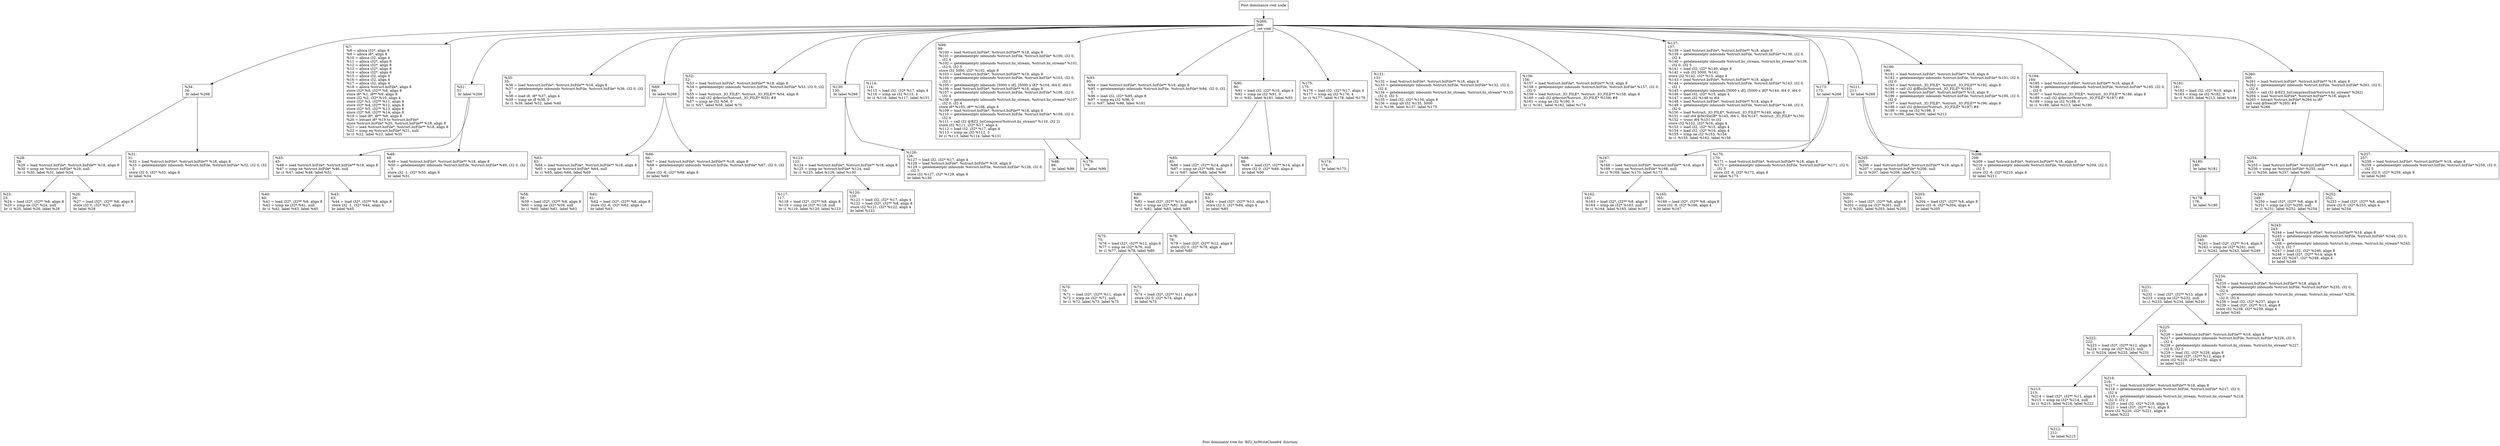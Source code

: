 digraph "Post dominator tree for 'BZ2_bzWriteClose64' function" {
	label="Post dominator tree for 'BZ2_bzWriteClose64' function";

	Node0x16245c0 [shape=record,label="{Post dominance root node}"];
	Node0x16245c0 -> Node0x161d800;
	Node0x161d800 [shape=record,label="{%266:\l266:                                              \l  ret void\l}"];
	Node0x161d800 -> Node0x1257e20;
	Node0x161d800 -> Node0x161c270;
	Node0x161d800 -> Node0x15ca900;
	Node0x161d800 -> Node0x1482810;
	Node0x161d800 -> Node0x12f9a50;
	Node0x161d800 -> Node0x15be6f0;
	Node0x161d800 -> Node0x15f4880;
	Node0x161d800 -> Node0x1526f60;
	Node0x161d800 -> Node0x1544270;
	Node0x161d800 -> Node0x152c170;
	Node0x161d800 -> Node0x1308c60;
	Node0x161d800 -> Node0x1539b20;
	Node0x161d800 -> Node0x152c750;
	Node0x161d800 -> Node0x12f8a00;
	Node0x161d800 -> Node0x15383e0;
	Node0x161d800 -> Node0x152bdf0;
	Node0x161d800 -> Node0x147f8c0;
	Node0x161d800 -> Node0x15cd230;
	Node0x161d800 -> Node0x15d5210;
	Node0x161d800 -> Node0x1448770;
	Node0x161d800 -> Node0x1359460;
	Node0x1257e20 [shape=record,label="{%34:\l34:                                               \l  br label %266\l}"];
	Node0x1257e20 -> Node0x15fe0a0;
	Node0x1257e20 -> Node0x148f800;
	Node0x15fe0a0 [shape=record,label="{%28:\l28:                                               \l  %29 = load %struct.bzFile*, %struct.bzFile** %18, align 8\l  %30 = icmp ne %struct.bzFile* %29, null\l  br i1 %30, label %31, label %34\l}"];
	Node0x15fe0a0 -> Node0x15f8700;
	Node0x15fe0a0 -> Node0x14dd0a0;
	Node0x15f8700 [shape=record,label="{%23:\l23:                                               \l  %24 = load i32*, i32** %8, align 8\l  %25 = icmp ne i32* %24, null\l  br i1 %25, label %26, label %28\l}"];
	Node0x14dd0a0 [shape=record,label="{%26:\l26:                                               \l  %27 = load i32*, i32** %8, align 8\l  store i32 0, i32* %27, align 4\l  br label %28\l}"];
	Node0x148f800 [shape=record,label="{%31:\l31:                                               \l  %32 = load %struct.bzFile*, %struct.bzFile** %18, align 8\l  %33 = getelementptr inbounds %struct.bzFile, %struct.bzFile* %32, i32 0, i32\l... 5\l  store i32 0, i32* %33, align 8\l  br label %34\l}"];
	Node0x161c270 [shape=record,label="{%7:\l  %8 = alloca i32*, align 8\l  %9 = alloca i8*, align 8\l  %10 = alloca i32, align 4\l  %11 = alloca i32*, align 8\l  %12 = alloca i32*, align 8\l  %13 = alloca i32*, align 8\l  %14 = alloca i32*, align 8\l  %15 = alloca i32, align 4\l  %16 = alloca i32, align 4\l  %17 = alloca i32, align 4\l  %18 = alloca %struct.bzFile*, align 8\l  store i32* %0, i32** %8, align 8\l  store i8* %1, i8** %9, align 8\l  store i32 %2, i32* %10, align 4\l  store i32* %3, i32** %11, align 8\l  store i32* %4, i32** %12, align 8\l  store i32* %5, i32** %13, align 8\l  store i32* %6, i32** %14, align 8\l  %19 = load i8*, i8** %9, align 8\l  %20 = bitcast i8* %19 to %struct.bzFile*\l  store %struct.bzFile* %20, %struct.bzFile** %18, align 8\l  %21 = load %struct.bzFile*, %struct.bzFile** %18, align 8\l  %22 = icmp eq %struct.bzFile* %21, null\l  br i1 %22, label %23, label %35\l}"];
	Node0x15ca900 [shape=record,label="{%51:\l51:                                               \l  br label %266\l}"];
	Node0x15ca900 -> Node0x1552d10;
	Node0x15ca900 -> Node0x155be40;
	Node0x1552d10 [shape=record,label="{%45:\l45:                                               \l  %46 = load %struct.bzFile*, %struct.bzFile** %18, align 8\l  %47 = icmp ne %struct.bzFile* %46, null\l  br i1 %47, label %48, label %51\l}"];
	Node0x1552d10 -> Node0x14b3f80;
	Node0x1552d10 -> Node0x1521790;
	Node0x14b3f80 [shape=record,label="{%40:\l40:                                               \l  %41 = load i32*, i32** %8, align 8\l  %42 = icmp ne i32* %41, null\l  br i1 %42, label %43, label %45\l}"];
	Node0x1521790 [shape=record,label="{%43:\l43:                                               \l  %44 = load i32*, i32** %8, align 8\l  store i32 -1, i32* %44, align 4\l  br label %45\l}"];
	Node0x155be40 [shape=record,label="{%48:\l48:                                               \l  %49 = load %struct.bzFile*, %struct.bzFile** %18, align 8\l  %50 = getelementptr inbounds %struct.bzFile, %struct.bzFile* %49, i32 0, i32\l... 5\l  store i32 -1, i32* %50, align 8\l  br label %51\l}"];
	Node0x1482810 [shape=record,label="{%35:\l35:                                               \l  %36 = load %struct.bzFile*, %struct.bzFile** %18, align 8\l  %37 = getelementptr inbounds %struct.bzFile, %struct.bzFile* %36, i32 0, i32\l... 3\l  %38 = load i8, i8* %37, align 4\l  %39 = icmp ne i8 %38, 0\l  br i1 %39, label %52, label %40\l}"];
	Node0x12f9a50 [shape=record,label="{%69:\l69:                                               \l  br label %266\l}"];
	Node0x12f9a50 -> Node0x15f14f0;
	Node0x12f9a50 -> Node0x1527540;
	Node0x15f14f0 [shape=record,label="{%63:\l63:                                               \l  %64 = load %struct.bzFile*, %struct.bzFile** %18, align 8\l  %65 = icmp ne %struct.bzFile* %64, null\l  br i1 %65, label %66, label %69\l}"];
	Node0x15f14f0 -> Node0x154f350;
	Node0x15f14f0 -> Node0x152c3d0;
	Node0x154f350 [shape=record,label="{%58:\l58:                                               \l  %59 = load i32*, i32** %8, align 8\l  %60 = icmp ne i32* %59, null\l  br i1 %60, label %61, label %63\l}"];
	Node0x152c3d0 [shape=record,label="{%61:\l61:                                               \l  %62 = load i32*, i32** %8, align 8\l  store i32 -6, i32* %62, align 4\l  br label %63\l}"];
	Node0x1527540 [shape=record,label="{%66:\l66:                                               \l  %67 = load %struct.bzFile*, %struct.bzFile** %18, align 8\l  %68 = getelementptr inbounds %struct.bzFile, %struct.bzFile* %67, i32 0, i32\l... 5\l  store i32 -6, i32* %68, align 8\l  br label %69\l}"];
	Node0x15be6f0 [shape=record,label="{%52:\l52:                                               \l  %53 = load %struct.bzFile*, %struct.bzFile** %18, align 8\l  %54 = getelementptr inbounds %struct.bzFile, %struct.bzFile* %53, i32 0, i32\l... 0\l  %55 = load %struct._IO_FILE*, %struct._IO_FILE** %54, align 8\l  %56 = call i32 @ferror(%struct._IO_FILE* %55) #8\l  %57 = icmp ne i32 %56, 0\l  br i1 %57, label %58, label %70\l}"];
	Node0x15f4880 [shape=record,label="{%130:\l130:                                              \l  br label %266\l}"];
	Node0x15f4880 -> Node0x1543780;
	Node0x15f4880 -> Node0x15eeb10;
	Node0x1543780 [shape=record,label="{%123:\l123:                                              \l  %124 = load %struct.bzFile*, %struct.bzFile** %18, align 8\l  %125 = icmp ne %struct.bzFile* %124, null\l  br i1 %125, label %126, label %130\l}"];
	Node0x1543780 -> Node0x15ebac0;
	Node0x1543780 -> Node0x150dff0;
	Node0x15ebac0 [shape=record,label="{%117:\l117:                                              \l  %118 = load i32*, i32** %8, align 8\l  %119 = icmp ne i32* %118, null\l  br i1 %119, label %120, label %123\l}"];
	Node0x150dff0 [shape=record,label="{%120:\l120:                                              \l  %121 = load i32, i32* %17, align 4\l  %122 = load i32*, i32** %8, align 8\l  store i32 %121, i32* %122, align 4\l  br label %123\l}"];
	Node0x15eeb10 [shape=record,label="{%126:\l126:                                              \l  %127 = load i32, i32* %17, align 4\l  %128 = load %struct.bzFile*, %struct.bzFile** %18, align 8\l  %129 = getelementptr inbounds %struct.bzFile, %struct.bzFile* %128, i32 0,\l... i32 5\l  store i32 %127, i32* %129, align 8\l  br label %130\l}"];
	Node0x1526f60 [shape=record,label="{%114:\l114:                                              \l  %115 = load i32, i32* %17, align 4\l  %116 = icmp ne i32 %115, 4\l  br i1 %116, label %117, label %131\l}"];
	Node0x1544270 [shape=record,label="{%99:\l99:                                               \l  %100 = load %struct.bzFile*, %struct.bzFile** %18, align 8\l  %101 = getelementptr inbounds %struct.bzFile, %struct.bzFile* %100, i32 0,\l... i32 4\l  %102 = getelementptr inbounds %struct.bz_stream, %struct.bz_stream* %101,\l... i32 0, i32 5\l  store i32 5000, i32* %102, align 8\l  %103 = load %struct.bzFile*, %struct.bzFile** %18, align 8\l  %104 = getelementptr inbounds %struct.bzFile, %struct.bzFile* %103, i32 0,\l... i32 1\l  %105 = getelementptr inbounds [5000 x i8], [5000 x i8]* %104, i64 0, i64 0\l  %106 = load %struct.bzFile*, %struct.bzFile** %18, align 8\l  %107 = getelementptr inbounds %struct.bzFile, %struct.bzFile* %106, i32 0,\l... i32 4\l  %108 = getelementptr inbounds %struct.bz_stream, %struct.bz_stream* %107,\l... i32 0, i32 4\l  store i8* %105, i8** %108, align 8\l  %109 = load %struct.bzFile*, %struct.bzFile** %18, align 8\l  %110 = getelementptr inbounds %struct.bzFile, %struct.bzFile* %109, i32 0,\l... i32 4\l  %111 = call i32 @BZ2_bzCompress(%struct.bz_stream* %110, i32 2)\l  store i32 %111, i32* %17, align 4\l  %112 = load i32, i32* %17, align 4\l  %113 = icmp ne i32 %112, 3\l  br i1 %113, label %114, label %131\l}"];
	Node0x1544270 -> Node0x1554160;
	Node0x1544270 -> Node0x1555f30;
	Node0x1554160 [shape=record,label="{%98:\l98:                                               \l  br label %99\l}"];
	Node0x1555f30 [shape=record,label="{%179:\l179:                                              \l  br label %99\l}"];
	Node0x152c170 [shape=record,label="{%93:\l93:                                               \l  %94 = load %struct.bzFile*, %struct.bzFile** %18, align 8\l  %95 = getelementptr inbounds %struct.bzFile, %struct.bzFile* %94, i32 0, i32\l... 5\l  %96 = load i32, i32* %95, align 8\l  %97 = icmp eq i32 %96, 0\l  br i1 %97, label %98, label %181\l}"];
	Node0x1308c60 [shape=record,label="{%90:\l90:                                               \l  %91 = load i32, i32* %10, align 4\l  %92 = icmp ne i32 %91, 0\l  br i1 %92, label %181, label %93\l}"];
	Node0x1308c60 -> Node0x15dec10;
	Node0x1308c60 -> Node0x15e8d20;
	Node0x15dec10 [shape=record,label="{%85:\l85:                                               \l  %86 = load i32*, i32** %14, align 8\l  %87 = icmp ne i32* %86, null\l  br i1 %87, label %88, label %90\l}"];
	Node0x15dec10 -> Node0x1560870;
	Node0x15dec10 -> Node0x14d29a0;
	Node0x1560870 [shape=record,label="{%80:\l80:                                               \l  %81 = load i32*, i32** %13, align 8\l  %82 = icmp ne i32* %81, null\l  br i1 %82, label %83, label %85\l}"];
	Node0x1560870 -> Node0x155f8c0;
	Node0x1560870 -> Node0x151ae70;
	Node0x155f8c0 [shape=record,label="{%75:\l75:                                               \l  %76 = load i32*, i32** %12, align 8\l  %77 = icmp ne i32* %76, null\l  br i1 %77, label %78, label %80\l}"];
	Node0x155f8c0 -> Node0x13ac930;
	Node0x155f8c0 -> Node0x1382470;
	Node0x13ac930 [shape=record,label="{%70:\l70:                                               \l  %71 = load i32*, i32** %11, align 8\l  %72 = icmp ne i32* %71, null\l  br i1 %72, label %73, label %75\l}"];
	Node0x1382470 [shape=record,label="{%73:\l73:                                               \l  %74 = load i32*, i32** %11, align 8\l  store i32 0, i32* %74, align 4\l  br label %75\l}"];
	Node0x151ae70 [shape=record,label="{%78:\l78:                                               \l  %79 = load i32*, i32** %12, align 8\l  store i32 0, i32* %79, align 4\l  br label %80\l}"];
	Node0x14d29a0 [shape=record,label="{%83:\l83:                                               \l  %84 = load i32*, i32** %13, align 8\l  store i32 0, i32* %84, align 4\l  br label %85\l}"];
	Node0x15e8d20 [shape=record,label="{%88:\l88:                                               \l  %89 = load i32*, i32** %14, align 8\l  store i32 0, i32* %89, align 4\l  br label %90\l}"];
	Node0x1539b20 [shape=record,label="{%175:\l175:                                              \l  %176 = load i32, i32* %17, align 4\l  %177 = icmp eq i32 %176, 4\l  br i1 %177, label %178, label %179\l}"];
	Node0x1539b20 -> Node0x1516740;
	Node0x1516740 [shape=record,label="{%174:\l174:                                              \l  br label %175\l}"];
	Node0x152c750 [shape=record,label="{%131:\l131:                                              \l  %132 = load %struct.bzFile*, %struct.bzFile** %18, align 8\l  %133 = getelementptr inbounds %struct.bzFile, %struct.bzFile* %132, i32 0,\l... i32 4\l  %134 = getelementptr inbounds %struct.bz_stream, %struct.bz_stream* %133,\l... i32 0, i32 5\l  %135 = load i32, i32* %134, align 8\l  %136 = icmp ult i32 %135, 5000\l  br i1 %136, label %137, label %175\l}"];
	Node0x12f8a00 [shape=record,label="{%156:\l156:                                              \l  %157 = load %struct.bzFile*, %struct.bzFile** %18, align 8\l  %158 = getelementptr inbounds %struct.bzFile, %struct.bzFile* %157, i32 0,\l... i32 0\l  %159 = load %struct._IO_FILE*, %struct._IO_FILE** %158, align 8\l  %160 = call i32 @ferror(%struct._IO_FILE* %159) #8\l  %161 = icmp ne i32 %160, 0\l  br i1 %161, label %162, label %174\l}"];
	Node0x15383e0 [shape=record,label="{%137:\l137:                                              \l  %138 = load %struct.bzFile*, %struct.bzFile** %18, align 8\l  %139 = getelementptr inbounds %struct.bzFile, %struct.bzFile* %138, i32 0,\l... i32 4\l  %140 = getelementptr inbounds %struct.bz_stream, %struct.bz_stream* %139,\l... i32 0, i32 5\l  %141 = load i32, i32* %140, align 8\l  %142 = sub i32 5000, %141\l  store i32 %142, i32* %15, align 4\l  %143 = load %struct.bzFile*, %struct.bzFile** %18, align 8\l  %144 = getelementptr inbounds %struct.bzFile, %struct.bzFile* %143, i32 0,\l... i32 1\l  %145 = getelementptr inbounds [5000 x i8], [5000 x i8]* %144, i64 0, i64 0\l  %146 = load i32, i32* %15, align 4\l  %147 = sext i32 %146 to i64\l  %148 = load %struct.bzFile*, %struct.bzFile** %18, align 8\l  %149 = getelementptr inbounds %struct.bzFile, %struct.bzFile* %148, i32 0,\l... i32 0\l  %150 = load %struct._IO_FILE*, %struct._IO_FILE** %149, align 8\l  %151 = call i64 @fwrite(i8* %145, i64 1, i64 %147, %struct._IO_FILE* %150)\l  %152 = trunc i64 %151 to i32\l  store i32 %152, i32* %16, align 4\l  %153 = load i32, i32* %15, align 4\l  %154 = load i32, i32* %16, align 4\l  %155 = icmp ne i32 %153, %154\l  br i1 %155, label %162, label %156\l}"];
	Node0x152bdf0 [shape=record,label="{%173:\l173:                                              \l  br label %266\l}"];
	Node0x152bdf0 -> Node0x15432f0;
	Node0x152bdf0 -> Node0x154fb20;
	Node0x15432f0 [shape=record,label="{%167:\l167:                                              \l  %168 = load %struct.bzFile*, %struct.bzFile** %18, align 8\l  %169 = icmp ne %struct.bzFile* %168, null\l  br i1 %169, label %170, label %173\l}"];
	Node0x15432f0 -> Node0x155abd0;
	Node0x15432f0 -> Node0x1561e80;
	Node0x155abd0 [shape=record,label="{%162:\l162:                                              \l  %163 = load i32*, i32** %8, align 8\l  %164 = icmp ne i32* %163, null\l  br i1 %164, label %165, label %167\l}"];
	Node0x1561e80 [shape=record,label="{%165:\l165:                                              \l  %166 = load i32*, i32** %8, align 8\l  store i32 -6, i32* %166, align 4\l  br label %167\l}"];
	Node0x154fb20 [shape=record,label="{%170:\l170:                                              \l  %171 = load %struct.bzFile*, %struct.bzFile** %18, align 8\l  %172 = getelementptr inbounds %struct.bzFile, %struct.bzFile* %171, i32 0,\l... i32 5\l  store i32 -6, i32* %172, align 8\l  br label %173\l}"];
	Node0x147f8c0 [shape=record,label="{%211:\l211:                                              \l  br label %266\l}"];
	Node0x147f8c0 -> Node0x155ee20;
	Node0x147f8c0 -> Node0x1553100;
	Node0x155ee20 [shape=record,label="{%205:\l205:                                              \l  %206 = load %struct.bzFile*, %struct.bzFile** %18, align 8\l  %207 = icmp ne %struct.bzFile* %206, null\l  br i1 %207, label %208, label %211\l}"];
	Node0x155ee20 -> Node0x12f8090;
	Node0x155ee20 -> Node0x15e4da0;
	Node0x12f8090 [shape=record,label="{%200:\l200:                                              \l  %201 = load i32*, i32** %8, align 8\l  %202 = icmp ne i32* %201, null\l  br i1 %202, label %203, label %205\l}"];
	Node0x15e4da0 [shape=record,label="{%203:\l203:                                              \l  %204 = load i32*, i32** %8, align 8\l  store i32 -6, i32* %204, align 4\l  br label %205\l}"];
	Node0x1553100 [shape=record,label="{%208:\l208:                                              \l  %209 = load %struct.bzFile*, %struct.bzFile** %18, align 8\l  %210 = getelementptr inbounds %struct.bzFile, %struct.bzFile* %209, i32 0,\l... i32 5\l  store i32 -6, i32* %210, align 8\l  br label %211\l}"];
	Node0x15cd230 [shape=record,label="{%190:\l190:                                              \l  %191 = load %struct.bzFile*, %struct.bzFile** %18, align 8\l  %192 = getelementptr inbounds %struct.bzFile, %struct.bzFile* %191, i32 0,\l... i32 0\l  %193 = load %struct._IO_FILE*, %struct._IO_FILE** %192, align 8\l  %194 = call i32 @fflush(%struct._IO_FILE* %193)\l  %195 = load %struct.bzFile*, %struct.bzFile** %18, align 8\l  %196 = getelementptr inbounds %struct.bzFile, %struct.bzFile* %195, i32 0,\l... i32 0\l  %197 = load %struct._IO_FILE*, %struct._IO_FILE** %196, align 8\l  %198 = call i32 @ferror(%struct._IO_FILE* %197) #8\l  %199 = icmp ne i32 %198, 0\l  br i1 %199, label %200, label %212\l}"];
	Node0x15d5210 [shape=record,label="{%184:\l184:                                              \l  %185 = load %struct.bzFile*, %struct.bzFile** %18, align 8\l  %186 = getelementptr inbounds %struct.bzFile, %struct.bzFile* %185, i32 0,\l... i32 0\l  %187 = load %struct._IO_FILE*, %struct._IO_FILE** %186, align 8\l  %188 = call i32 @ferror(%struct._IO_FILE* %187) #8\l  %189 = icmp ne i32 %188, 0\l  br i1 %189, label %213, label %190\l}"];
	Node0x1448770 [shape=record,label="{%181:\l181:                                              \l  %182 = load i32, i32* %10, align 4\l  %183 = icmp ne i32 %182, 0\l  br i1 %183, label %213, label %184\l}"];
	Node0x1448770 -> Node0x15d39f0;
	Node0x15d39f0 [shape=record,label="{%180:\l180:                                              \l  br label %181\l}"];
	Node0x15d39f0 -> Node0x13f4aa0;
	Node0x13f4aa0 [shape=record,label="{%178:\l178:                                              \l  br label %180\l}"];
	Node0x1359460 [shape=record,label="{%260:\l260:                                              \l  %261 = load %struct.bzFile*, %struct.bzFile** %18, align 8\l  %262 = getelementptr inbounds %struct.bzFile, %struct.bzFile* %261, i32 0,\l... i32 4\l  %263 = call i32 @BZ2_bzCompressEnd(%struct.bz_stream* %262)\l  %264 = load %struct.bzFile*, %struct.bzFile** %18, align 8\l  %265 = bitcast %struct.bzFile* %264 to i8*\l  call void @free(i8* %265) #8\l  br label %266\l}"];
	Node0x1359460 -> Node0x1394470;
	Node0x1359460 -> Node0x15d8c00;
	Node0x1394470 [shape=record,label="{%254:\l254:                                              \l  %255 = load %struct.bzFile*, %struct.bzFile** %18, align 8\l  %256 = icmp ne %struct.bzFile* %255, null\l  br i1 %256, label %257, label %260\l}"];
	Node0x1394470 -> Node0x1552c20;
	Node0x1394470 -> Node0x1562190;
	Node0x1552c20 [shape=record,label="{%249:\l249:                                              \l  %250 = load i32*, i32** %8, align 8\l  %251 = icmp ne i32* %250, null\l  br i1 %251, label %252, label %254\l}"];
	Node0x1552c20 -> Node0x15e9050;
	Node0x1552c20 -> Node0x15480c0;
	Node0x15e9050 [shape=record,label="{%240:\l240:                                              \l  %241 = load i32*, i32** %14, align 8\l  %242 = icmp ne i32* %241, null\l  br i1 %242, label %243, label %249\l}"];
	Node0x15e9050 -> Node0x15e7390;
	Node0x15e9050 -> Node0x15daa60;
	Node0x15e7390 [shape=record,label="{%231:\l231:                                              \l  %232 = load i32*, i32** %13, align 8\l  %233 = icmp ne i32* %232, null\l  br i1 %233, label %234, label %240\l}"];
	Node0x15e7390 -> Node0x15551a0;
	Node0x15e7390 -> Node0x1521b20;
	Node0x15551a0 [shape=record,label="{%222:\l222:                                              \l  %223 = load i32*, i32** %12, align 8\l  %224 = icmp ne i32* %223, null\l  br i1 %224, label %225, label %231\l}"];
	Node0x15551a0 -> Node0x13af060;
	Node0x15551a0 -> Node0x1562be0;
	Node0x13af060 [shape=record,label="{%213:\l213:                                              \l  %214 = load i32*, i32** %11, align 8\l  %215 = icmp ne i32* %214, null\l  br i1 %215, label %216, label %222\l}"];
	Node0x13af060 -> Node0x1529180;
	Node0x1529180 [shape=record,label="{%212:\l212:                                              \l  br label %213\l}"];
	Node0x1562be0 [shape=record,label="{%216:\l216:                                              \l  %217 = load %struct.bzFile*, %struct.bzFile** %18, align 8\l  %218 = getelementptr inbounds %struct.bzFile, %struct.bzFile* %217, i32 0,\l... i32 4\l  %219 = getelementptr inbounds %struct.bz_stream, %struct.bz_stream* %218,\l... i32 0, i32 2\l  %220 = load i32, i32* %219, align 4\l  %221 = load i32*, i32** %11, align 8\l  store i32 %220, i32* %221, align 4\l  br label %222\l}"];
	Node0x1521b20 [shape=record,label="{%225:\l225:                                              \l  %226 = load %struct.bzFile*, %struct.bzFile** %18, align 8\l  %227 = getelementptr inbounds %struct.bzFile, %struct.bzFile* %226, i32 0,\l... i32 4\l  %228 = getelementptr inbounds %struct.bz_stream, %struct.bz_stream* %227,\l... i32 0, i32 3\l  %229 = load i32, i32* %228, align 8\l  %230 = load i32*, i32** %12, align 8\l  store i32 %229, i32* %230, align 4\l  br label %231\l}"];
	Node0x15daa60 [shape=record,label="{%234:\l234:                                              \l  %235 = load %struct.bzFile*, %struct.bzFile** %18, align 8\l  %236 = getelementptr inbounds %struct.bzFile, %struct.bzFile* %235, i32 0,\l... i32 4\l  %237 = getelementptr inbounds %struct.bz_stream, %struct.bz_stream* %236,\l... i32 0, i32 6\l  %238 = load i32, i32* %237, align 4\l  %239 = load i32*, i32** %13, align 8\l  store i32 %238, i32* %239, align 4\l  br label %240\l}"];
	Node0x15480c0 [shape=record,label="{%243:\l243:                                              \l  %244 = load %struct.bzFile*, %struct.bzFile** %18, align 8\l  %245 = getelementptr inbounds %struct.bzFile, %struct.bzFile* %244, i32 0,\l... i32 4\l  %246 = getelementptr inbounds %struct.bz_stream, %struct.bz_stream* %245,\l... i32 0, i32 7\l  %247 = load i32, i32* %246, align 8\l  %248 = load i32*, i32** %14, align 8\l  store i32 %247, i32* %248, align 4\l  br label %249\l}"];
	Node0x1562190 [shape=record,label="{%252:\l252:                                              \l  %253 = load i32*, i32** %8, align 8\l  store i32 0, i32* %253, align 4\l  br label %254\l}"];
	Node0x15d8c00 [shape=record,label="{%257:\l257:                                              \l  %258 = load %struct.bzFile*, %struct.bzFile** %18, align 8\l  %259 = getelementptr inbounds %struct.bzFile, %struct.bzFile* %258, i32 0,\l... i32 5\l  store i32 0, i32* %259, align 8\l  br label %260\l}"];
}
